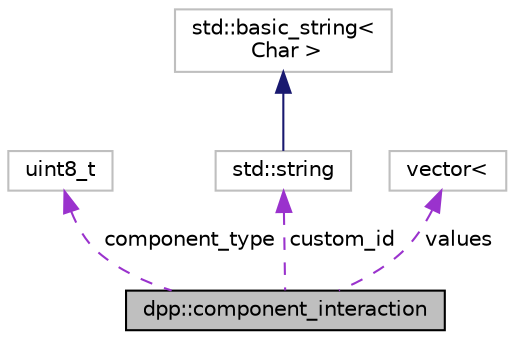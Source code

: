 digraph "dpp::component_interaction"
{
 // INTERACTIVE_SVG=YES
 // LATEX_PDF_SIZE
  bgcolor="transparent";
  edge [fontname="Helvetica",fontsize="10",labelfontname="Helvetica",labelfontsize="10"];
  node [fontname="Helvetica",fontsize="10",shape=record];
  Node1 [label="dpp::component_interaction",height=0.2,width=0.4,color="black", fillcolor="grey75", style="filled", fontcolor="black",tooltip="A button click for a button component."];
  Node2 -> Node1 [dir="back",color="darkorchid3",fontsize="10",style="dashed",label=" component_type" ,fontname="Helvetica"];
  Node2 [label="uint8_t",height=0.2,width=0.4,color="grey75",tooltip=" "];
  Node3 -> Node1 [dir="back",color="darkorchid3",fontsize="10",style="dashed",label=" custom_id" ,fontname="Helvetica"];
  Node3 [label="std::string",height=0.2,width=0.4,color="grey75",tooltip=" "];
  Node4 -> Node3 [dir="back",color="midnightblue",fontsize="10",style="solid",fontname="Helvetica"];
  Node4 [label="std::basic_string\<\l Char \>",height=0.2,width=0.4,color="grey75",tooltip=" "];
  Node5 -> Node1 [dir="back",color="darkorchid3",fontsize="10",style="dashed",label=" values" ,fontname="Helvetica"];
  Node5 [label="vector\<",height=0.2,width=0.4,color="grey75",tooltip=" "];
}
